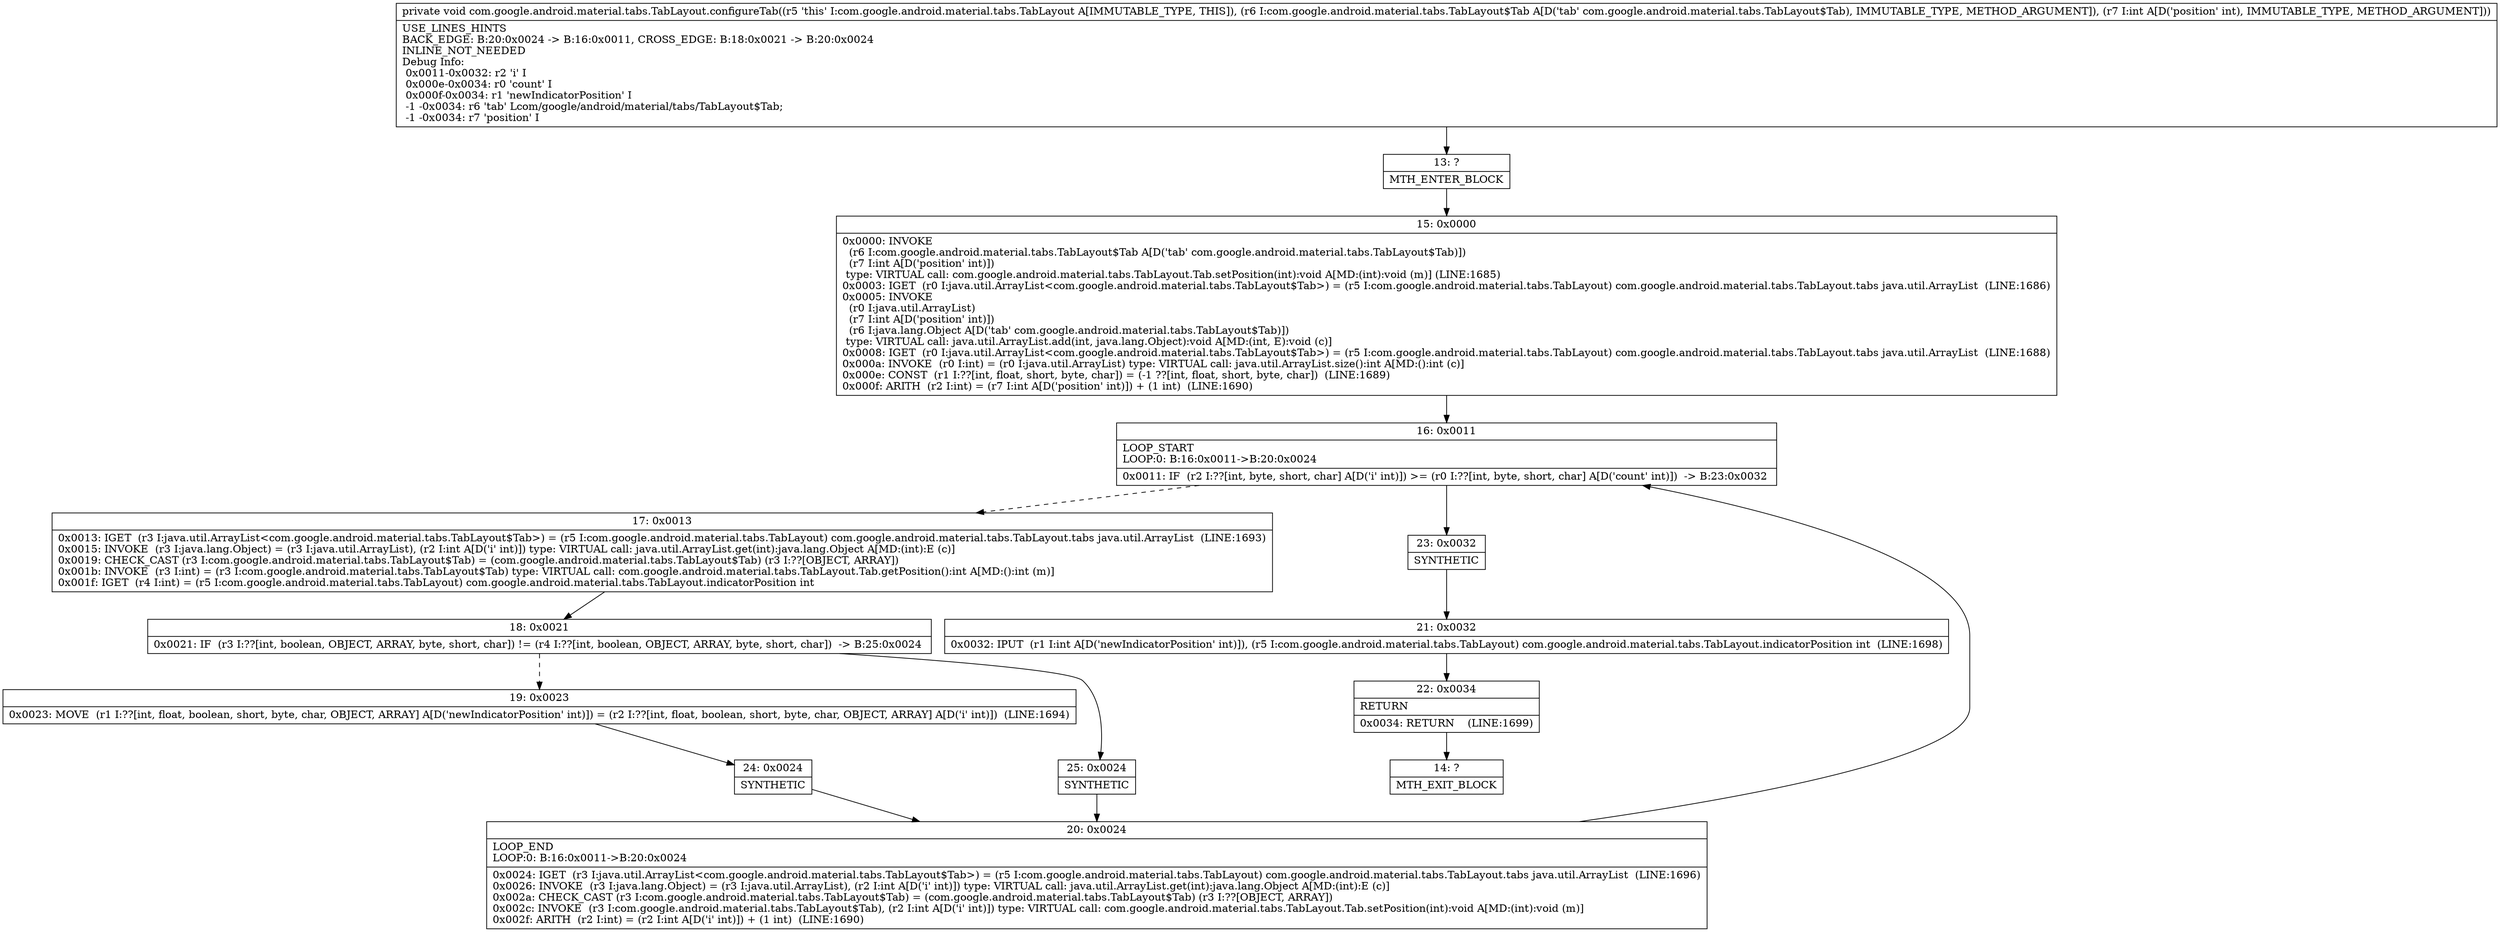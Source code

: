 digraph "CFG forcom.google.android.material.tabs.TabLayout.configureTab(Lcom\/google\/android\/material\/tabs\/TabLayout$Tab;I)V" {
Node_13 [shape=record,label="{13\:\ ?|MTH_ENTER_BLOCK\l}"];
Node_15 [shape=record,label="{15\:\ 0x0000|0x0000: INVOKE  \l  (r6 I:com.google.android.material.tabs.TabLayout$Tab A[D('tab' com.google.android.material.tabs.TabLayout$Tab)])\l  (r7 I:int A[D('position' int)])\l type: VIRTUAL call: com.google.android.material.tabs.TabLayout.Tab.setPosition(int):void A[MD:(int):void (m)] (LINE:1685)\l0x0003: IGET  (r0 I:java.util.ArrayList\<com.google.android.material.tabs.TabLayout$Tab\>) = (r5 I:com.google.android.material.tabs.TabLayout) com.google.android.material.tabs.TabLayout.tabs java.util.ArrayList  (LINE:1686)\l0x0005: INVOKE  \l  (r0 I:java.util.ArrayList)\l  (r7 I:int A[D('position' int)])\l  (r6 I:java.lang.Object A[D('tab' com.google.android.material.tabs.TabLayout$Tab)])\l type: VIRTUAL call: java.util.ArrayList.add(int, java.lang.Object):void A[MD:(int, E):void (c)]\l0x0008: IGET  (r0 I:java.util.ArrayList\<com.google.android.material.tabs.TabLayout$Tab\>) = (r5 I:com.google.android.material.tabs.TabLayout) com.google.android.material.tabs.TabLayout.tabs java.util.ArrayList  (LINE:1688)\l0x000a: INVOKE  (r0 I:int) = (r0 I:java.util.ArrayList) type: VIRTUAL call: java.util.ArrayList.size():int A[MD:():int (c)]\l0x000e: CONST  (r1 I:??[int, float, short, byte, char]) = (\-1 ??[int, float, short, byte, char])  (LINE:1689)\l0x000f: ARITH  (r2 I:int) = (r7 I:int A[D('position' int)]) + (1 int)  (LINE:1690)\l}"];
Node_16 [shape=record,label="{16\:\ 0x0011|LOOP_START\lLOOP:0: B:16:0x0011\-\>B:20:0x0024\l|0x0011: IF  (r2 I:??[int, byte, short, char] A[D('i' int)]) \>= (r0 I:??[int, byte, short, char] A[D('count' int)])  \-\> B:23:0x0032 \l}"];
Node_17 [shape=record,label="{17\:\ 0x0013|0x0013: IGET  (r3 I:java.util.ArrayList\<com.google.android.material.tabs.TabLayout$Tab\>) = (r5 I:com.google.android.material.tabs.TabLayout) com.google.android.material.tabs.TabLayout.tabs java.util.ArrayList  (LINE:1693)\l0x0015: INVOKE  (r3 I:java.lang.Object) = (r3 I:java.util.ArrayList), (r2 I:int A[D('i' int)]) type: VIRTUAL call: java.util.ArrayList.get(int):java.lang.Object A[MD:(int):E (c)]\l0x0019: CHECK_CAST (r3 I:com.google.android.material.tabs.TabLayout$Tab) = (com.google.android.material.tabs.TabLayout$Tab) (r3 I:??[OBJECT, ARRAY]) \l0x001b: INVOKE  (r3 I:int) = (r3 I:com.google.android.material.tabs.TabLayout$Tab) type: VIRTUAL call: com.google.android.material.tabs.TabLayout.Tab.getPosition():int A[MD:():int (m)]\l0x001f: IGET  (r4 I:int) = (r5 I:com.google.android.material.tabs.TabLayout) com.google.android.material.tabs.TabLayout.indicatorPosition int \l}"];
Node_18 [shape=record,label="{18\:\ 0x0021|0x0021: IF  (r3 I:??[int, boolean, OBJECT, ARRAY, byte, short, char]) != (r4 I:??[int, boolean, OBJECT, ARRAY, byte, short, char])  \-\> B:25:0x0024 \l}"];
Node_19 [shape=record,label="{19\:\ 0x0023|0x0023: MOVE  (r1 I:??[int, float, boolean, short, byte, char, OBJECT, ARRAY] A[D('newIndicatorPosition' int)]) = (r2 I:??[int, float, boolean, short, byte, char, OBJECT, ARRAY] A[D('i' int)])  (LINE:1694)\l}"];
Node_24 [shape=record,label="{24\:\ 0x0024|SYNTHETIC\l}"];
Node_20 [shape=record,label="{20\:\ 0x0024|LOOP_END\lLOOP:0: B:16:0x0011\-\>B:20:0x0024\l|0x0024: IGET  (r3 I:java.util.ArrayList\<com.google.android.material.tabs.TabLayout$Tab\>) = (r5 I:com.google.android.material.tabs.TabLayout) com.google.android.material.tabs.TabLayout.tabs java.util.ArrayList  (LINE:1696)\l0x0026: INVOKE  (r3 I:java.lang.Object) = (r3 I:java.util.ArrayList), (r2 I:int A[D('i' int)]) type: VIRTUAL call: java.util.ArrayList.get(int):java.lang.Object A[MD:(int):E (c)]\l0x002a: CHECK_CAST (r3 I:com.google.android.material.tabs.TabLayout$Tab) = (com.google.android.material.tabs.TabLayout$Tab) (r3 I:??[OBJECT, ARRAY]) \l0x002c: INVOKE  (r3 I:com.google.android.material.tabs.TabLayout$Tab), (r2 I:int A[D('i' int)]) type: VIRTUAL call: com.google.android.material.tabs.TabLayout.Tab.setPosition(int):void A[MD:(int):void (m)]\l0x002f: ARITH  (r2 I:int) = (r2 I:int A[D('i' int)]) + (1 int)  (LINE:1690)\l}"];
Node_25 [shape=record,label="{25\:\ 0x0024|SYNTHETIC\l}"];
Node_23 [shape=record,label="{23\:\ 0x0032|SYNTHETIC\l}"];
Node_21 [shape=record,label="{21\:\ 0x0032|0x0032: IPUT  (r1 I:int A[D('newIndicatorPosition' int)]), (r5 I:com.google.android.material.tabs.TabLayout) com.google.android.material.tabs.TabLayout.indicatorPosition int  (LINE:1698)\l}"];
Node_22 [shape=record,label="{22\:\ 0x0034|RETURN\l|0x0034: RETURN    (LINE:1699)\l}"];
Node_14 [shape=record,label="{14\:\ ?|MTH_EXIT_BLOCK\l}"];
MethodNode[shape=record,label="{private void com.google.android.material.tabs.TabLayout.configureTab((r5 'this' I:com.google.android.material.tabs.TabLayout A[IMMUTABLE_TYPE, THIS]), (r6 I:com.google.android.material.tabs.TabLayout$Tab A[D('tab' com.google.android.material.tabs.TabLayout$Tab), IMMUTABLE_TYPE, METHOD_ARGUMENT]), (r7 I:int A[D('position' int), IMMUTABLE_TYPE, METHOD_ARGUMENT]))  | USE_LINES_HINTS\lBACK_EDGE: B:20:0x0024 \-\> B:16:0x0011, CROSS_EDGE: B:18:0x0021 \-\> B:20:0x0024\lINLINE_NOT_NEEDED\lDebug Info:\l  0x0011\-0x0032: r2 'i' I\l  0x000e\-0x0034: r0 'count' I\l  0x000f\-0x0034: r1 'newIndicatorPosition' I\l  \-1 \-0x0034: r6 'tab' Lcom\/google\/android\/material\/tabs\/TabLayout$Tab;\l  \-1 \-0x0034: r7 'position' I\l}"];
MethodNode -> Node_13;Node_13 -> Node_15;
Node_15 -> Node_16;
Node_16 -> Node_17[style=dashed];
Node_16 -> Node_23;
Node_17 -> Node_18;
Node_18 -> Node_19[style=dashed];
Node_18 -> Node_25;
Node_19 -> Node_24;
Node_24 -> Node_20;
Node_20 -> Node_16;
Node_25 -> Node_20;
Node_23 -> Node_21;
Node_21 -> Node_22;
Node_22 -> Node_14;
}

